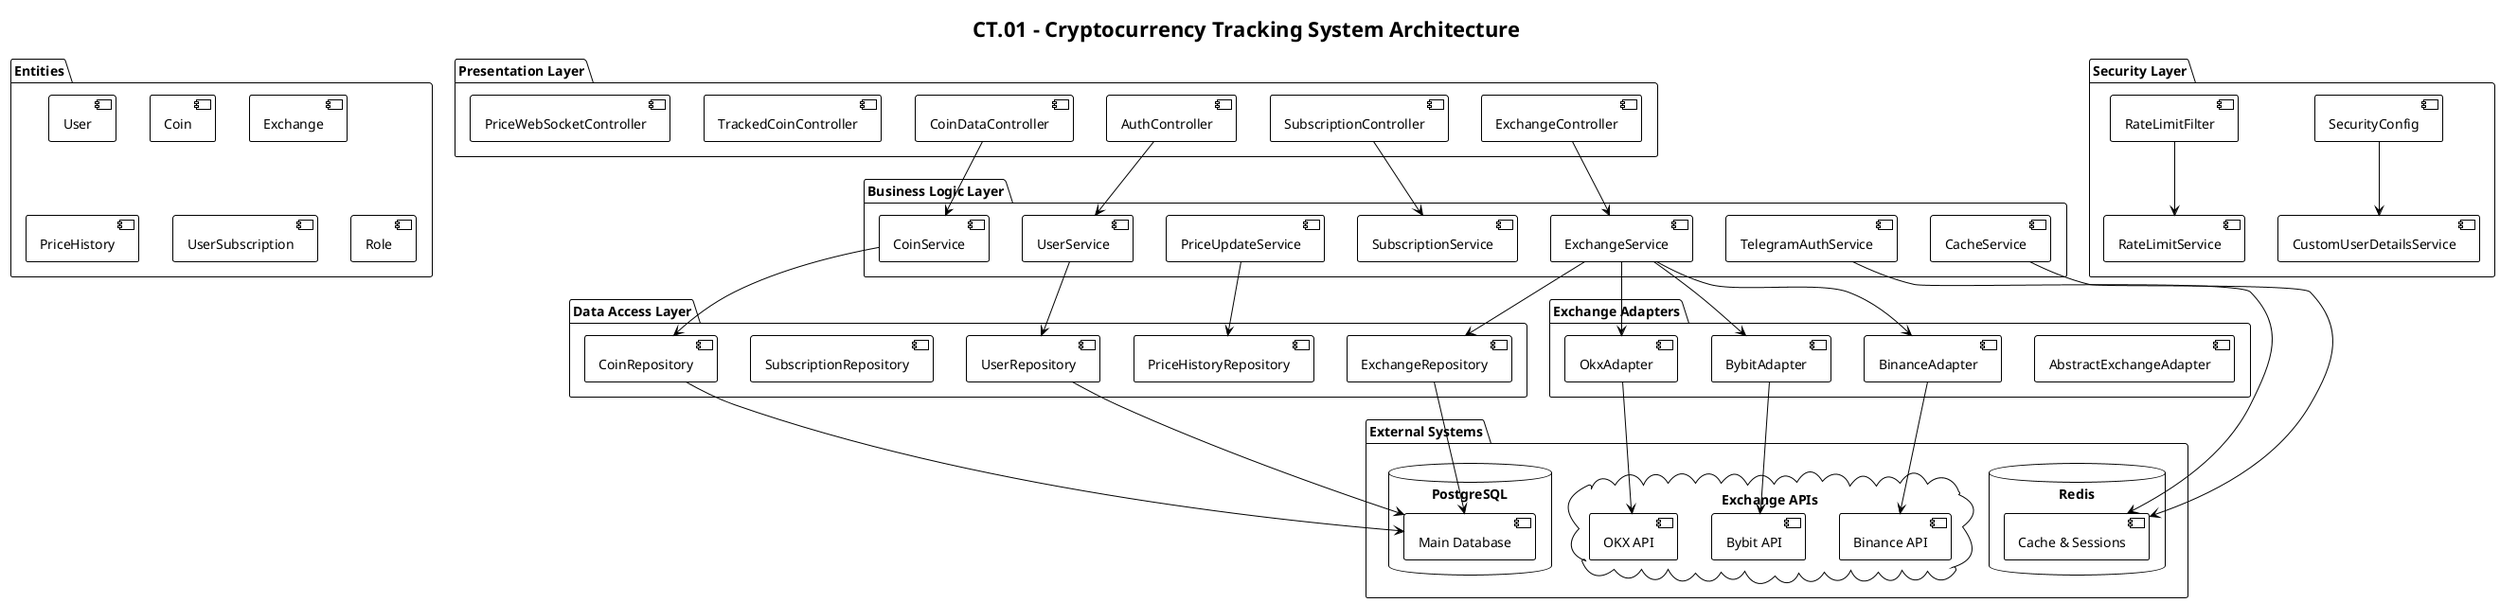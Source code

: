 @startuml
!theme plain
title CT.01 - Cryptocurrency Tracking System Architecture

package "Presentation Layer" {
  [AuthController] 
  [CoinDataController]
  [ExchangeController]
  [SubscriptionController]
  [TrackedCoinController]
  [PriceWebSocketController]
}

package "Security Layer" {
  [SecurityConfig]
  [RateLimitFilter]
  [RateLimitService]
  [CustomUserDetailsService]
}

package "Business Logic Layer" {
  [UserService]
  [CoinService]
  [ExchangeService] 
  [SubscriptionService]
  [PriceUpdateService]
  [TelegramAuthService]
  [CacheService]
}

package "Exchange Adapters" {
  [AbstractExchangeAdapter]
  [BinanceAdapter]
  [BybitAdapter] 
  [OkxAdapter]
}

package "Data Access Layer" {
  [UserRepository]
  [CoinRepository]
  [ExchangeRepository]
  [SubscriptionRepository]
  [PriceHistoryRepository]
}

package "Entities" {
  [User]
  [Coin]
  [Exchange]
  [PriceHistory]
  [UserSubscription]
  [Role]
}

package "External Systems" {
  database "PostgreSQL" {
    [Main Database]
  }
  database "Redis" {
    [Cache & Sessions]
  }
  cloud "Exchange APIs" {
    [Binance API]
    [Bybit API]
    [OKX API]
  }
}

' Dependencies
[AuthController] --> [UserService]
[CoinDataController] --> [CoinService]
[ExchangeController] --> [ExchangeService]
[SubscriptionController] --> [SubscriptionService]

[SecurityConfig] --> [CustomUserDetailsService]
[RateLimitFilter] --> [RateLimitService]

[UserService] --> [UserRepository]
[CoinService] --> [CoinRepository]
[ExchangeService] --> [ExchangeRepository]
[PriceUpdateService] --> [PriceHistoryRepository]

[ExchangeService] --> [BinanceAdapter]
[ExchangeService] --> [BybitAdapter]
[ExchangeService] --> [OkxAdapter]

[BinanceAdapter] --> [Binance API]
[BybitAdapter] --> [Bybit API] 
[OkxAdapter] --> [OKX API]

[UserRepository] --> [Main Database]
[CoinRepository] --> [Main Database]
[ExchangeRepository] --> [Main Database]

[CacheService] --> [Cache & Sessions]
[TelegramAuthService] --> [Cache & Sessions]

@enduml 
